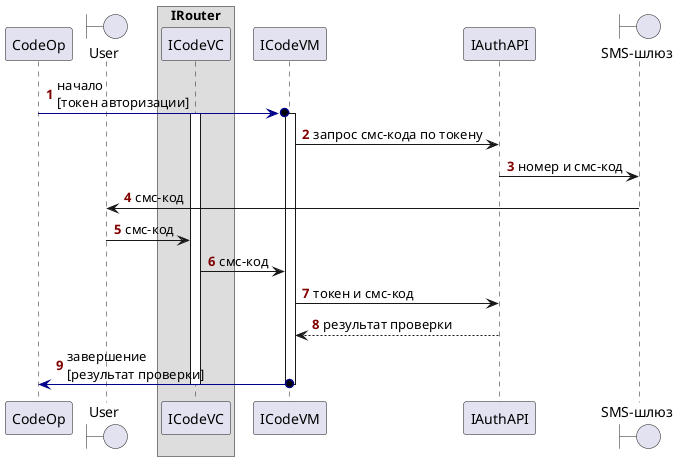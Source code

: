 @startuml code_token_op
skinparam maxMessageSize 200
autonumber "<font color=Maroon><b>"

participant "CodeOp" as codeOp order 10
boundary "User" as user order 20
box "IRouter"
participant "ICodeVС" as codeVC order 30
end box
participant "ICodeVM" as codeVM order 40
participant "IAuthAPI" as authApi order 50
boundary "SMS-шлюз" as smsGate order 60

codeOp-[#DarkBlue]>o codeVM: начало\n[токен авторизации]
activate codeVC
activate codeVM
codeVM -> authApi: запрос смс-кода по токену
authApi -> smsGate: номер и смс-код
smsGate -> user: смс-код
user -> codeVC: смс-код
codeVC -> codeVM: смс-код
codeVM -> authApi: токен и смс-код
codeVM <--- authApi: результат проверки
codeOp<[#DarkBlue]-o codeVM: завершение\n[результат проверки]
deactivate codeVM
deactivate codeVC

@enduml
